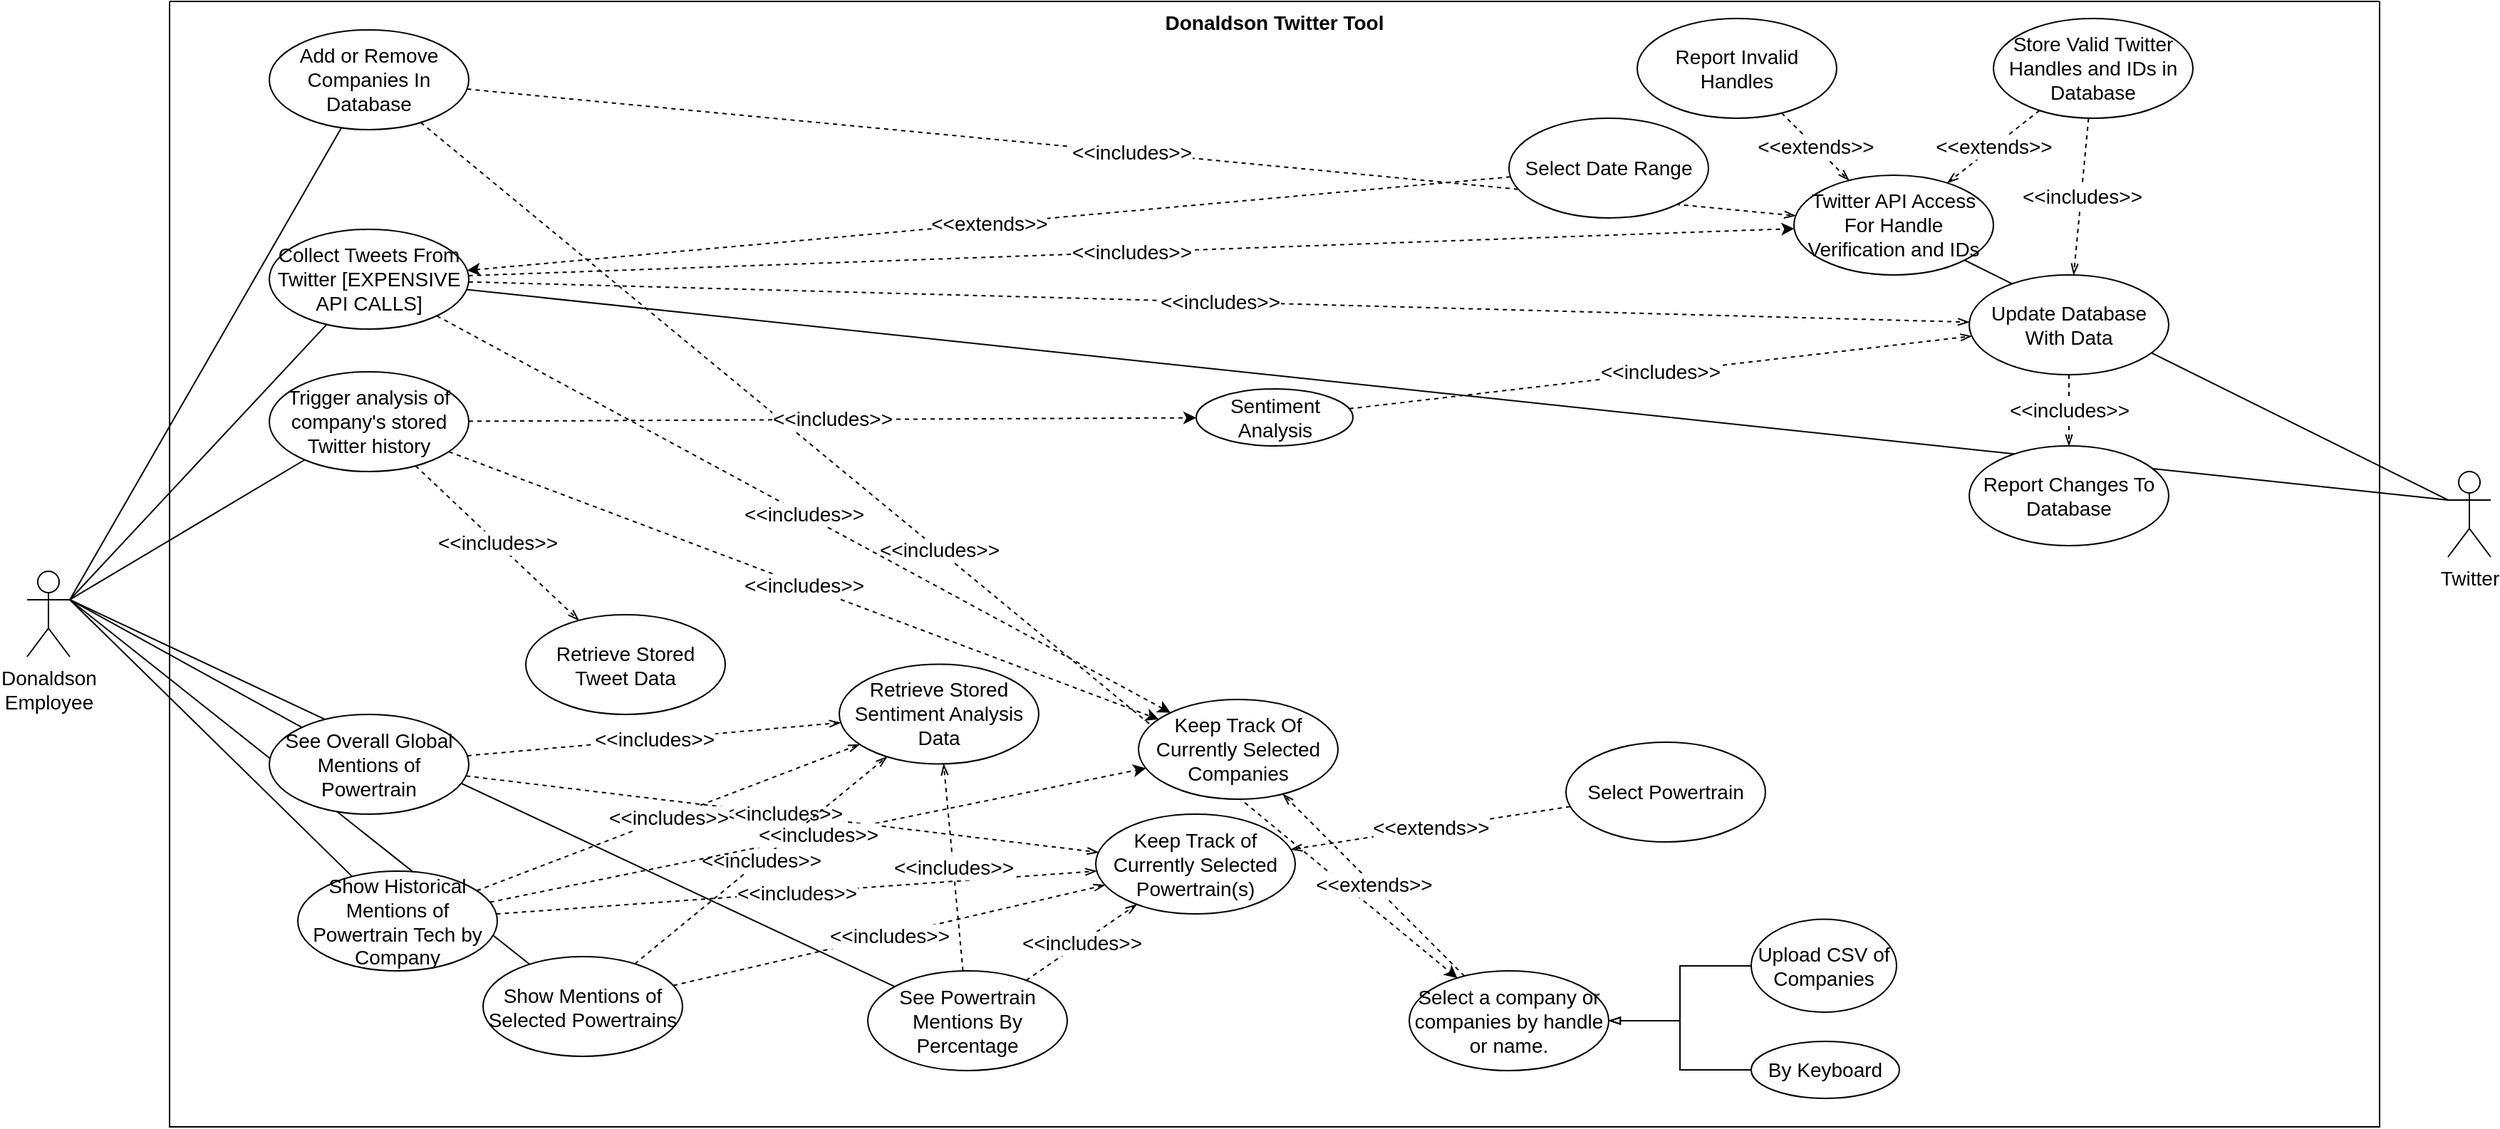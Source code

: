 <mxfile version="20.6.0" type="github">
  <diagram id="C5RBs43oDa-KdzZeNtuy" name="Page-1">
    <mxGraphModel dx="3076" dy="1874" grid="1" gridSize="10" guides="1" tooltips="1" connect="1" arrows="1" fold="1" page="1" pageScale="1" pageWidth="827" pageHeight="1169" math="0" shadow="0">
      <root>
        <mxCell id="WIyWlLk6GJQsqaUBKTNV-0" />
        <mxCell id="WIyWlLk6GJQsqaUBKTNV-1" parent="WIyWlLk6GJQsqaUBKTNV-0" />
        <mxCell id="yqF-D2ozc9erd8Vr5AWP-22" style="edgeStyle=none;rounded=0;orthogonalLoop=1;jettySize=auto;html=1;exitX=1;exitY=0.333;exitDx=0;exitDy=0;exitPerimeter=0;endArrow=none;endFill=0;fontSize=14;" parent="WIyWlLk6GJQsqaUBKTNV-1" source="yqF-D2ozc9erd8Vr5AWP-14" target="yqF-D2ozc9erd8Vr5AWP-21" edge="1">
          <mxGeometry relative="1" as="geometry" />
        </mxCell>
        <mxCell id="yqF-D2ozc9erd8Vr5AWP-26" style="edgeStyle=none;rounded=0;orthogonalLoop=1;jettySize=auto;html=1;endArrow=none;endFill=0;exitX=1;exitY=0.333;exitDx=0;exitDy=0;exitPerimeter=0;fontSize=14;" parent="WIyWlLk6GJQsqaUBKTNV-1" source="yqF-D2ozc9erd8Vr5AWP-14" target="yqF-D2ozc9erd8Vr5AWP-25" edge="1">
          <mxGeometry relative="1" as="geometry">
            <mxPoint x="120" y="570" as="sourcePoint" />
          </mxGeometry>
        </mxCell>
        <mxCell id="4H2aXtTbELUpke0D4KSC-11" style="edgeStyle=none;rounded=0;orthogonalLoop=1;jettySize=auto;html=1;exitX=0;exitY=0.333;exitDx=0;exitDy=0;exitPerimeter=0;endArrow=none;endFill=0;fontSize=14;" parent="WIyWlLk6GJQsqaUBKTNV-1" source="4H2aXtTbELUpke0D4KSC-7" target="4H2aXtTbELUpke0D4KSC-10" edge="1">
          <mxGeometry relative="1" as="geometry" />
        </mxCell>
        <mxCell id="4H2aXtTbELUpke0D4KSC-21" style="edgeStyle=none;rounded=0;orthogonalLoop=1;jettySize=auto;html=1;exitX=0;exitY=0.333;exitDx=0;exitDy=0;exitPerimeter=0;endArrow=none;endFill=0;fontSize=14;" parent="WIyWlLk6GJQsqaUBKTNV-1" source="4H2aXtTbELUpke0D4KSC-7" target="4H2aXtTbELUpke0D4KSC-18" edge="1">
          <mxGeometry relative="1" as="geometry" />
        </mxCell>
        <mxCell id="yqF-D2ozc9erd8Vr5AWP-18" style="edgeStyle=none;rounded=0;orthogonalLoop=1;jettySize=auto;html=1;endArrow=none;endFill=0;exitX=1;exitY=0.333;exitDx=0;exitDy=0;exitPerimeter=0;fontSize=14;" parent="WIyWlLk6GJQsqaUBKTNV-1" source="yqF-D2ozc9erd8Vr5AWP-14" target="JQD5HLKf_-NcDHHPMRZI-0" edge="1">
          <mxGeometry relative="1" as="geometry">
            <mxPoint x="431.96" y="457.02" as="targetPoint" />
            <mxPoint x="130" y="570" as="sourcePoint" />
          </mxGeometry>
        </mxCell>
        <mxCell id="yqF-D2ozc9erd8Vr5AWP-24" style="edgeStyle=none;rounded=0;orthogonalLoop=1;jettySize=auto;html=1;exitX=1;exitY=0.333;exitDx=0;exitDy=0;endArrow=none;endFill=0;exitPerimeter=0;fontSize=14;" parent="WIyWlLk6GJQsqaUBKTNV-1" source="yqF-D2ozc9erd8Vr5AWP-14" target="yqF-D2ozc9erd8Vr5AWP-23" edge="1">
          <mxGeometry relative="1" as="geometry" />
        </mxCell>
        <mxCell id="bpEnTO85A3lRVuqG_H-u-2" style="edgeStyle=none;rounded=0;orthogonalLoop=1;jettySize=auto;html=1;endArrow=none;endFill=0;exitX=1;exitY=0.333;exitDx=0;exitDy=0;exitPerimeter=0;fontSize=14;" parent="WIyWlLk6GJQsqaUBKTNV-1" source="yqF-D2ozc9erd8Vr5AWP-14" target="yqF-D2ozc9erd8Vr5AWP-8" edge="1">
          <mxGeometry relative="1" as="geometry">
            <mxPoint x="120" y="570" as="sourcePoint" />
          </mxGeometry>
        </mxCell>
        <mxCell id="4H2aXtTbELUpke0D4KSC-0" style="rounded=0;orthogonalLoop=1;jettySize=auto;html=1;exitX=1;exitY=0.333;exitDx=0;exitDy=0;exitPerimeter=0;endArrow=none;endFill=0;fontSize=14;" parent="WIyWlLk6GJQsqaUBKTNV-1" source="yqF-D2ozc9erd8Vr5AWP-14" target="yqF-D2ozc9erd8Vr5AWP-9" edge="1">
          <mxGeometry relative="1" as="geometry" />
        </mxCell>
        <mxCell id="4H2aXtTbELUpke0D4KSC-12" style="edgeStyle=none;rounded=0;orthogonalLoop=1;jettySize=auto;html=1;exitX=1;exitY=0.333;exitDx=0;exitDy=0;exitPerimeter=0;endArrow=none;endFill=0;fontSize=14;" parent="WIyWlLk6GJQsqaUBKTNV-1" source="yqF-D2ozc9erd8Vr5AWP-14" target="4H2aXtTbELUpke0D4KSC-10" edge="1">
          <mxGeometry relative="1" as="geometry" />
        </mxCell>
        <mxCell id="yqF-D2ozc9erd8Vr5AWP-14" value="Donaldson &lt;br style=&quot;font-size: 14px;&quot;&gt;Employee" style="shape=umlActor;verticalLabelPosition=bottom;verticalAlign=top;html=1;container=0;fontSize=14;" parent="WIyWlLk6GJQsqaUBKTNV-1" vertex="1">
          <mxGeometry x="-840" y="310" width="30" height="60" as="geometry" />
        </mxCell>
        <mxCell id="4H2aXtTbELUpke0D4KSC-7" value="Twitter" style="shape=umlActor;verticalLabelPosition=bottom;verticalAlign=top;html=1;container=0;fontSize=14;" parent="WIyWlLk6GJQsqaUBKTNV-1" vertex="1">
          <mxGeometry x="859" y="240" width="30" height="60" as="geometry" />
        </mxCell>
        <mxCell id="dUf09y3K6EBeG5PfccIv-1" value="" style="shape=image;verticalLabelPosition=bottom;labelBackgroundColor=default;verticalAlign=top;aspect=fixed;imageAspect=0;image=https://cdn.cms-twdigitalassets.com/content/dam/developer-twitter/images/Twitter_logo_blue_32.png;container=0;fontSize=14;" parent="WIyWlLk6GJQsqaUBKTNV-1" vertex="1">
          <mxGeometry x="857" y="324" width="32" height="32" as="geometry" />
        </mxCell>
        <mxCell id="EWG7cu__D6KZ0yjpO-NT-16" value="Donaldson Twitter Tool" style="swimlane;startSize=0;fontSize=14;container=0;verticalAlign=top;" parent="WIyWlLk6GJQsqaUBKTNV-1" vertex="1">
          <mxGeometry x="-740" y="-90" width="1551" height="790" as="geometry" />
        </mxCell>
        <mxCell id="4H2aXtTbELUpke0D4KSC-15" value="&amp;lt;&amp;lt;includes&amp;gt;&amp;gt;" style="edgeStyle=none;rounded=0;orthogonalLoop=1;jettySize=auto;html=1;endArrow=classic;endFill=1;dashed=1;fontSize=14;" parent="EWG7cu__D6KZ0yjpO-NT-16" source="yqF-D2ozc9erd8Vr5AWP-8" target="yqF-D2ozc9erd8Vr5AWP-15" edge="1">
          <mxGeometry relative="1" as="geometry" />
        </mxCell>
        <mxCell id="yqF-D2ozc9erd8Vr5AWP-21" value="Show Mentions of Selected Powertrains" style="ellipse;whiteSpace=wrap;html=1;container=0;fontSize=14;" parent="EWG7cu__D6KZ0yjpO-NT-16" vertex="1">
          <mxGeometry x="220" y="670.5" width="140" height="70" as="geometry" />
        </mxCell>
        <mxCell id="yqF-D2ozc9erd8Vr5AWP-25" value="See Powertrain Mentions By Percentage" style="ellipse;whiteSpace=wrap;html=1;container=0;fontSize=14;" parent="EWG7cu__D6KZ0yjpO-NT-16" vertex="1">
          <mxGeometry x="490" y="680.5" width="140" height="70" as="geometry" />
        </mxCell>
        <mxCell id="JQD5HLKf_-NcDHHPMRZI-0" value="Show Historical Mentions of Powertrain Tech by Company" style="ellipse;whiteSpace=wrap;html=1;container=0;fontSize=14;" parent="EWG7cu__D6KZ0yjpO-NT-16" vertex="1">
          <mxGeometry x="90" y="610.5" width="140" height="70" as="geometry" />
        </mxCell>
        <mxCell id="yqF-D2ozc9erd8Vr5AWP-8" value="Add or Remove Companies In Database" style="ellipse;whiteSpace=wrap;html=1;container=0;fontSize=14;" parent="EWG7cu__D6KZ0yjpO-NT-16" vertex="1">
          <mxGeometry x="70" y="20" width="140" height="70" as="geometry" />
        </mxCell>
        <mxCell id="yqF-D2ozc9erd8Vr5AWP-9" value="Trigger analysis of company&#39;s stored Twitter history" style="ellipse;whiteSpace=wrap;html=1;container=0;fontSize=14;" parent="EWG7cu__D6KZ0yjpO-NT-16" vertex="1">
          <mxGeometry x="70" y="260" width="140" height="70" as="geometry" />
        </mxCell>
        <mxCell id="4H2aXtTbELUpke0D4KSC-10" value="&lt;div style=&quot;font-size: 14px;&quot;&gt;Collect Tweets From Twitter [EXPENSIVE API CALLS]&lt;/div&gt;" style="ellipse;whiteSpace=wrap;html=1;container=0;fontSize=14;" parent="EWG7cu__D6KZ0yjpO-NT-16" vertex="1">
          <mxGeometry x="70" y="160" width="140" height="70" as="geometry" />
        </mxCell>
        <mxCell id="EWG7cu__D6KZ0yjpO-NT-22" value="Keep Track of Currently Selected Powertrain(s)" style="ellipse;whiteSpace=wrap;html=1;fontSize=14;container=0;" parent="EWG7cu__D6KZ0yjpO-NT-16" vertex="1">
          <mxGeometry x="650" y="570.5" width="140" height="70" as="geometry" />
        </mxCell>
        <mxCell id="EWG7cu__D6KZ0yjpO-NT-26" value="&amp;lt;&amp;lt;includes&amp;gt;&amp;gt;" style="edgeStyle=none;rounded=0;orthogonalLoop=1;jettySize=auto;html=1;dashed=1;fontSize=14;endArrow=openThin;endFill=0;" parent="EWG7cu__D6KZ0yjpO-NT-16" source="yqF-D2ozc9erd8Vr5AWP-21" target="EWG7cu__D6KZ0yjpO-NT-22" edge="1">
          <mxGeometry relative="1" as="geometry" />
        </mxCell>
        <mxCell id="EWG7cu__D6KZ0yjpO-NT-25" value="&amp;lt;&amp;lt;includes&amp;gt;&amp;gt;" style="edgeStyle=none;rounded=0;orthogonalLoop=1;jettySize=auto;html=1;dashed=1;fontSize=14;endArrow=openThin;endFill=0;" parent="EWG7cu__D6KZ0yjpO-NT-16" source="yqF-D2ozc9erd8Vr5AWP-23" target="EWG7cu__D6KZ0yjpO-NT-22" edge="1">
          <mxGeometry relative="1" as="geometry" />
        </mxCell>
        <mxCell id="EWG7cu__D6KZ0yjpO-NT-27" value="&amp;lt;&amp;lt;includes&amp;gt;&amp;gt;" style="edgeStyle=none;rounded=0;orthogonalLoop=1;jettySize=auto;html=1;dashed=1;fontSize=14;endArrow=openThin;endFill=0;" parent="EWG7cu__D6KZ0yjpO-NT-16" source="yqF-D2ozc9erd8Vr5AWP-25" target="EWG7cu__D6KZ0yjpO-NT-22" edge="1">
          <mxGeometry relative="1" as="geometry" />
        </mxCell>
        <mxCell id="EWG7cu__D6KZ0yjpO-NT-24" value="&amp;lt;&amp;lt;includes&amp;gt;&amp;gt;" style="edgeStyle=none;rounded=0;orthogonalLoop=1;jettySize=auto;html=1;dashed=1;fontSize=14;endArrow=openThin;endFill=0;" parent="EWG7cu__D6KZ0yjpO-NT-16" source="JQD5HLKf_-NcDHHPMRZI-0" target="EWG7cu__D6KZ0yjpO-NT-22" edge="1">
          <mxGeometry relative="1" as="geometry" />
        </mxCell>
        <mxCell id="EWG7cu__D6KZ0yjpO-NT-42" value="Retrieve Stored Tweet Data" style="ellipse;whiteSpace=wrap;html=1;fontSize=14;container=0;" parent="EWG7cu__D6KZ0yjpO-NT-16" vertex="1">
          <mxGeometry x="250" y="430.5" width="140" height="70" as="geometry" />
        </mxCell>
        <mxCell id="EWG7cu__D6KZ0yjpO-NT-43" value="&amp;lt;&amp;lt;includes&amp;gt;&amp;gt;" style="edgeStyle=none;rounded=0;orthogonalLoop=1;jettySize=auto;html=1;dashed=1;fontSize=14;endArrow=openThin;endFill=0;" parent="EWG7cu__D6KZ0yjpO-NT-16" source="yqF-D2ozc9erd8Vr5AWP-9" target="EWG7cu__D6KZ0yjpO-NT-42" edge="1">
          <mxGeometry relative="1" as="geometry" />
        </mxCell>
        <mxCell id="B-5NMpNP-1XRMS3BvUQb-0" value="Sentiment Analysis" style="ellipse;whiteSpace=wrap;html=1;container=0;fontSize=14;" parent="EWG7cu__D6KZ0yjpO-NT-16" vertex="1">
          <mxGeometry x="720.5" y="272" width="110" height="40" as="geometry" />
        </mxCell>
        <mxCell id="B-5NMpNP-1XRMS3BvUQb-1" value="&amp;lt;&amp;lt;includes&amp;gt;&amp;gt;" style="rounded=0;orthogonalLoop=1;jettySize=auto;html=1;endArrow=classic;endFill=1;dashed=1;fontSize=14;" parent="EWG7cu__D6KZ0yjpO-NT-16" source="yqF-D2ozc9erd8Vr5AWP-9" target="B-5NMpNP-1XRMS3BvUQb-0" edge="1">
          <mxGeometry relative="1" as="geometry" />
        </mxCell>
        <mxCell id="EWG7cu__D6KZ0yjpO-NT-35" value="&amp;lt;&amp;lt;includes&amp;gt;&amp;gt;" style="edgeStyle=none;rounded=0;orthogonalLoop=1;jettySize=auto;html=1;dashed=1;fontSize=14;endArrow=openThin;endFill=0;" parent="EWG7cu__D6KZ0yjpO-NT-16" source="yqF-D2ozc9erd8Vr5AWP-21" target="EWG7cu__D6KZ0yjpO-NT-33" edge="1">
          <mxGeometry relative="1" as="geometry" />
        </mxCell>
        <mxCell id="EWG7cu__D6KZ0yjpO-NT-37" value="&amp;lt;&amp;lt;includes&amp;gt;&amp;gt;" style="edgeStyle=none;rounded=0;orthogonalLoop=1;jettySize=auto;html=1;dashed=1;fontSize=14;endArrow=openThin;endFill=0;" parent="EWG7cu__D6KZ0yjpO-NT-16" source="yqF-D2ozc9erd8Vr5AWP-23" target="EWG7cu__D6KZ0yjpO-NT-33" edge="1">
          <mxGeometry relative="1" as="geometry" />
        </mxCell>
        <mxCell id="EWG7cu__D6KZ0yjpO-NT-34" value="&amp;lt;&amp;lt;includes&amp;gt;&amp;gt;" style="edgeStyle=none;rounded=0;orthogonalLoop=1;jettySize=auto;html=1;dashed=1;fontSize=14;endArrow=openThin;endFill=0;" parent="EWG7cu__D6KZ0yjpO-NT-16" source="yqF-D2ozc9erd8Vr5AWP-25" target="EWG7cu__D6KZ0yjpO-NT-33" edge="1">
          <mxGeometry relative="1" as="geometry" />
        </mxCell>
        <mxCell id="EWG7cu__D6KZ0yjpO-NT-36" value="&lt;div style=&quot;font-size: 14px;&quot;&gt;&amp;lt;&amp;lt;includes&amp;gt;&amp;gt;&lt;/div&gt;" style="edgeStyle=none;rounded=0;orthogonalLoop=1;jettySize=auto;html=1;dashed=1;fontSize=14;endArrow=openThin;endFill=0;" parent="EWG7cu__D6KZ0yjpO-NT-16" source="JQD5HLKf_-NcDHHPMRZI-0" target="EWG7cu__D6KZ0yjpO-NT-33" edge="1">
          <mxGeometry relative="1" as="geometry" />
        </mxCell>
        <mxCell id="EWG7cu__D6KZ0yjpO-NT-6" value="Keep Track Of Currently Selected Companies" style="ellipse;whiteSpace=wrap;html=1;fontSize=14;container=0;" parent="EWG7cu__D6KZ0yjpO-NT-16" vertex="1">
          <mxGeometry x="680" y="490" width="140" height="70" as="geometry" />
        </mxCell>
        <mxCell id="4H2aXtTbELUpke0D4KSC-1" value="&amp;lt;&amp;lt;includes&amp;gt;&amp;gt;" style="edgeStyle=none;rounded=0;orthogonalLoop=1;jettySize=auto;html=1;endArrow=classic;endFill=1;dashed=1;fontSize=14;" parent="EWG7cu__D6KZ0yjpO-NT-16" source="yqF-D2ozc9erd8Vr5AWP-9" target="EWG7cu__D6KZ0yjpO-NT-6" edge="1">
          <mxGeometry relative="1" as="geometry" />
        </mxCell>
        <mxCell id="8WE2Sc80W6w_n-utVkmj-0" value="&amp;lt;&amp;lt;includes&amp;gt;&amp;gt;" style="rounded=0;orthogonalLoop=1;jettySize=auto;html=1;dashed=1;fontSize=14;" parent="EWG7cu__D6KZ0yjpO-NT-16" source="JQD5HLKf_-NcDHHPMRZI-0" target="EWG7cu__D6KZ0yjpO-NT-6" edge="1">
          <mxGeometry relative="1" as="geometry" />
        </mxCell>
        <mxCell id="EWG7cu__D6KZ0yjpO-NT-3" value="&amp;lt;&amp;lt;includes&amp;gt;&amp;gt;" style="edgeStyle=none;rounded=0;orthogonalLoop=1;jettySize=auto;html=1;fontSize=14;dashed=1;" parent="EWG7cu__D6KZ0yjpO-NT-16" source="4H2aXtTbELUpke0D4KSC-10" target="EWG7cu__D6KZ0yjpO-NT-6" edge="1">
          <mxGeometry relative="1" as="geometry" />
        </mxCell>
        <mxCell id="4H2aXtTbELUpke0D4KSC-4" value="Select Powertrain" style="ellipse;whiteSpace=wrap;html=1;container=0;fontSize=14;" parent="EWG7cu__D6KZ0yjpO-NT-16" vertex="1">
          <mxGeometry x="980" y="520" width="140" height="70" as="geometry" />
        </mxCell>
        <mxCell id="EWG7cu__D6KZ0yjpO-NT-23" value="&amp;lt;&amp;lt;extends&amp;gt;&amp;gt;" style="edgeStyle=none;rounded=0;orthogonalLoop=1;jettySize=auto;html=1;dashed=1;fontSize=14;endArrow=openThin;endFill=0;" parent="EWG7cu__D6KZ0yjpO-NT-16" source="4H2aXtTbELUpke0D4KSC-4" target="EWG7cu__D6KZ0yjpO-NT-22" edge="1">
          <mxGeometry relative="1" as="geometry" />
        </mxCell>
        <mxCell id="EWG7cu__D6KZ0yjpO-NT-9" value="&amp;lt;&amp;lt;includes&amp;gt;&amp;gt;" style="edgeStyle=none;rounded=0;orthogonalLoop=1;jettySize=auto;html=1;fontSize=14;endArrow=openThin;endFill=0;dashed=1;" parent="EWG7cu__D6KZ0yjpO-NT-16" source="yqF-D2ozc9erd8Vr5AWP-8" target="4H2aXtTbELUpke0D4KSC-18" edge="1">
          <mxGeometry relative="1" as="geometry" />
        </mxCell>
        <mxCell id="EWG7cu__D6KZ0yjpO-NT-29" value="&amp;lt;&amp;lt;extends&amp;gt;&amp;gt;" style="edgeStyle=none;rounded=0;orthogonalLoop=1;jettySize=auto;html=1;dashed=1;fontSize=14;endArrow=openThin;endFill=0;" parent="EWG7cu__D6KZ0yjpO-NT-16" source="4H2aXtTbELUpke0D4KSC-22" target="4H2aXtTbELUpke0D4KSC-18" edge="1">
          <mxGeometry relative="1" as="geometry" />
        </mxCell>
        <mxCell id="4H2aXtTbELUpke0D4KSC-22" value="Report Invalid Handles" style="ellipse;whiteSpace=wrap;html=1;container=0;fontSize=14;" parent="EWG7cu__D6KZ0yjpO-NT-16" vertex="1">
          <mxGeometry x="1030" y="12" width="140" height="70" as="geometry" />
        </mxCell>
        <mxCell id="EWG7cu__D6KZ0yjpO-NT-30" value="&amp;lt;&amp;lt;extends&amp;gt;&amp;gt;" style="edgeStyle=none;rounded=0;orthogonalLoop=1;jettySize=auto;html=1;dashed=1;fontSize=14;endArrow=openThin;endFill=0;" parent="EWG7cu__D6KZ0yjpO-NT-16" source="EWG7cu__D6KZ0yjpO-NT-10" target="4H2aXtTbELUpke0D4KSC-18" edge="1">
          <mxGeometry relative="1" as="geometry" />
        </mxCell>
        <mxCell id="EWG7cu__D6KZ0yjpO-NT-10" value="Store Valid Twitter Handles and IDs in Database" style="ellipse;whiteSpace=wrap;html=1;fontSize=14;container=0;" parent="EWG7cu__D6KZ0yjpO-NT-16" vertex="1">
          <mxGeometry x="1280" y="12" width="140" height="70" as="geometry" />
        </mxCell>
        <mxCell id="B9tFe5atxvIaC7tC51BN-1" value="&amp;lt;&amp;lt;includes&amp;gt;&amp;gt;" style="edgeStyle=none;rounded=0;orthogonalLoop=1;jettySize=auto;html=1;dashed=1;fontSize=14;" parent="EWG7cu__D6KZ0yjpO-NT-16" source="4H2aXtTbELUpke0D4KSC-10" target="4H2aXtTbELUpke0D4KSC-18" edge="1">
          <mxGeometry relative="1" as="geometry" />
        </mxCell>
        <mxCell id="EWG7cu__D6KZ0yjpO-NT-12" value="Update Database With Data" style="ellipse;whiteSpace=wrap;html=1;fontSize=14;container=0;" parent="EWG7cu__D6KZ0yjpO-NT-16" vertex="1">
          <mxGeometry x="1263" y="192" width="140" height="70" as="geometry" />
        </mxCell>
        <mxCell id="EWG7cu__D6KZ0yjpO-NT-32" value="&amp;lt;&amp;lt;includes&amp;gt;&amp;gt;" style="edgeStyle=none;rounded=0;orthogonalLoop=1;jettySize=auto;html=1;dashed=1;fontSize=14;endArrow=openThin;endFill=0;" parent="EWG7cu__D6KZ0yjpO-NT-16" source="4H2aXtTbELUpke0D4KSC-10" target="EWG7cu__D6KZ0yjpO-NT-12" edge="1">
          <mxGeometry relative="1" as="geometry" />
        </mxCell>
        <mxCell id="EWG7cu__D6KZ0yjpO-NT-4" value="Select Date Range" style="ellipse;whiteSpace=wrap;html=1;fontSize=14;container=0;" parent="EWG7cu__D6KZ0yjpO-NT-16" vertex="1">
          <mxGeometry x="940" y="82" width="140" height="70" as="geometry" />
        </mxCell>
        <mxCell id="EWG7cu__D6KZ0yjpO-NT-44" value="Report Changes To Database" style="ellipse;whiteSpace=wrap;html=1;fontSize=14;container=0;" parent="EWG7cu__D6KZ0yjpO-NT-16" vertex="1">
          <mxGeometry x="1263" y="312" width="140" height="70" as="geometry" />
        </mxCell>
        <mxCell id="EWG7cu__D6KZ0yjpO-NT-38" value="&amp;lt;&amp;lt;includes&amp;gt;&amp;gt;" style="edgeStyle=none;rounded=0;orthogonalLoop=1;jettySize=auto;html=1;dashed=1;fontSize=14;endArrow=openThin;endFill=0;" parent="EWG7cu__D6KZ0yjpO-NT-16" source="B-5NMpNP-1XRMS3BvUQb-0" target="EWG7cu__D6KZ0yjpO-NT-12" edge="1">
          <mxGeometry relative="1" as="geometry" />
        </mxCell>
        <mxCell id="EWG7cu__D6KZ0yjpO-NT-31" value="&amp;lt;&amp;lt;includes&amp;gt;&amp;gt;" style="edgeStyle=none;rounded=0;orthogonalLoop=1;jettySize=auto;html=1;dashed=1;fontSize=14;endArrow=openThin;endFill=0;" parent="EWG7cu__D6KZ0yjpO-NT-16" source="EWG7cu__D6KZ0yjpO-NT-10" target="EWG7cu__D6KZ0yjpO-NT-12" edge="1">
          <mxGeometry relative="1" as="geometry" />
        </mxCell>
        <mxCell id="B9tFe5atxvIaC7tC51BN-0" value="&amp;lt;&amp;lt;extends&amp;gt;&amp;gt;" style="rounded=0;orthogonalLoop=1;jettySize=auto;html=1;dashed=1;fontSize=14;" parent="EWG7cu__D6KZ0yjpO-NT-16" source="EWG7cu__D6KZ0yjpO-NT-4" target="4H2aXtTbELUpke0D4KSC-10" edge="1">
          <mxGeometry relative="1" as="geometry" />
        </mxCell>
        <mxCell id="EWG7cu__D6KZ0yjpO-NT-45" value="&amp;lt;&amp;lt;includes&amp;gt;&amp;gt;" style="edgeStyle=none;rounded=0;orthogonalLoop=1;jettySize=auto;html=1;dashed=1;fontSize=14;endArrow=openThin;endFill=0;" parent="EWG7cu__D6KZ0yjpO-NT-16" source="EWG7cu__D6KZ0yjpO-NT-12" target="EWG7cu__D6KZ0yjpO-NT-44" edge="1">
          <mxGeometry relative="1" as="geometry" />
        </mxCell>
        <mxCell id="yqF-D2ozc9erd8Vr5AWP-15" value="Select a company or companies by handle or name." style="ellipse;whiteSpace=wrap;html=1;container=0;fontSize=14;" parent="EWG7cu__D6KZ0yjpO-NT-16" vertex="1">
          <mxGeometry x="870" y="680.5" width="140" height="70" as="geometry" />
        </mxCell>
        <mxCell id="4H2aXtTbELUpke0D4KSC-14" value="Upload CSV of Companies" style="ellipse;whiteSpace=wrap;html=1;container=0;fontSize=14;" parent="EWG7cu__D6KZ0yjpO-NT-16" vertex="1">
          <mxGeometry x="1110" y="644.25" width="102" height="65.25" as="geometry" />
        </mxCell>
        <mxCell id="4H2aXtTbELUpke0D4KSC-16" value="By Keyboard" style="ellipse;whiteSpace=wrap;html=1;container=0;fontSize=14;" parent="EWG7cu__D6KZ0yjpO-NT-16" vertex="1">
          <mxGeometry x="1110" y="730" width="104" height="40" as="geometry" />
        </mxCell>
        <mxCell id="EWG7cu__D6KZ0yjpO-NT-21" value="&amp;lt;&amp;lt;extends&amp;gt;&amp;gt;" style="edgeStyle=none;rounded=0;orthogonalLoop=1;jettySize=auto;html=1;dashed=1;fontSize=14;endArrow=openThin;endFill=0;" parent="EWG7cu__D6KZ0yjpO-NT-16" source="yqF-D2ozc9erd8Vr5AWP-15" target="EWG7cu__D6KZ0yjpO-NT-6" edge="1">
          <mxGeometry relative="1" as="geometry" />
        </mxCell>
        <mxCell id="EWG7cu__D6KZ0yjpO-NT-18" style="edgeStyle=orthogonalEdgeStyle;rounded=0;orthogonalLoop=1;jettySize=auto;html=1;fontSize=14;endArrow=blockThin;endFill=0;" parent="EWG7cu__D6KZ0yjpO-NT-16" source="4H2aXtTbELUpke0D4KSC-14" target="yqF-D2ozc9erd8Vr5AWP-15" edge="1">
          <mxGeometry relative="1" as="geometry" />
        </mxCell>
        <mxCell id="EWG7cu__D6KZ0yjpO-NT-19" style="edgeStyle=orthogonalEdgeStyle;rounded=0;orthogonalLoop=1;jettySize=auto;html=1;fontSize=14;endArrow=blockThin;endFill=0;" parent="EWG7cu__D6KZ0yjpO-NT-16" source="4H2aXtTbELUpke0D4KSC-16" target="yqF-D2ozc9erd8Vr5AWP-15" edge="1">
          <mxGeometry relative="1" as="geometry" />
        </mxCell>
        <mxCell id="EWG7cu__D6KZ0yjpO-NT-33" value="Retrieve Stored Sentiment Analysis Data" style="ellipse;whiteSpace=wrap;html=1;fontSize=14;container=0;" parent="EWG7cu__D6KZ0yjpO-NT-16" vertex="1">
          <mxGeometry x="470" y="465.25" width="140" height="70" as="geometry" />
        </mxCell>
        <mxCell id="4H2aXtTbELUpke0D4KSC-18" value="Twitter API Access For Handle Verification and IDs" style="ellipse;whiteSpace=wrap;html=1;container=0;fontSize=14;" parent="EWG7cu__D6KZ0yjpO-NT-16" vertex="1">
          <mxGeometry x="1140" y="122" width="140" height="70" as="geometry" />
        </mxCell>
        <mxCell id="yqF-D2ozc9erd8Vr5AWP-23" value="See Overall Global Mentions of Powertrain" style="ellipse;whiteSpace=wrap;html=1;container=0;fontSize=14;" parent="EWG7cu__D6KZ0yjpO-NT-16" vertex="1">
          <mxGeometry x="70" y="500.5" width="140" height="70" as="geometry" />
        </mxCell>
      </root>
    </mxGraphModel>
  </diagram>
</mxfile>
